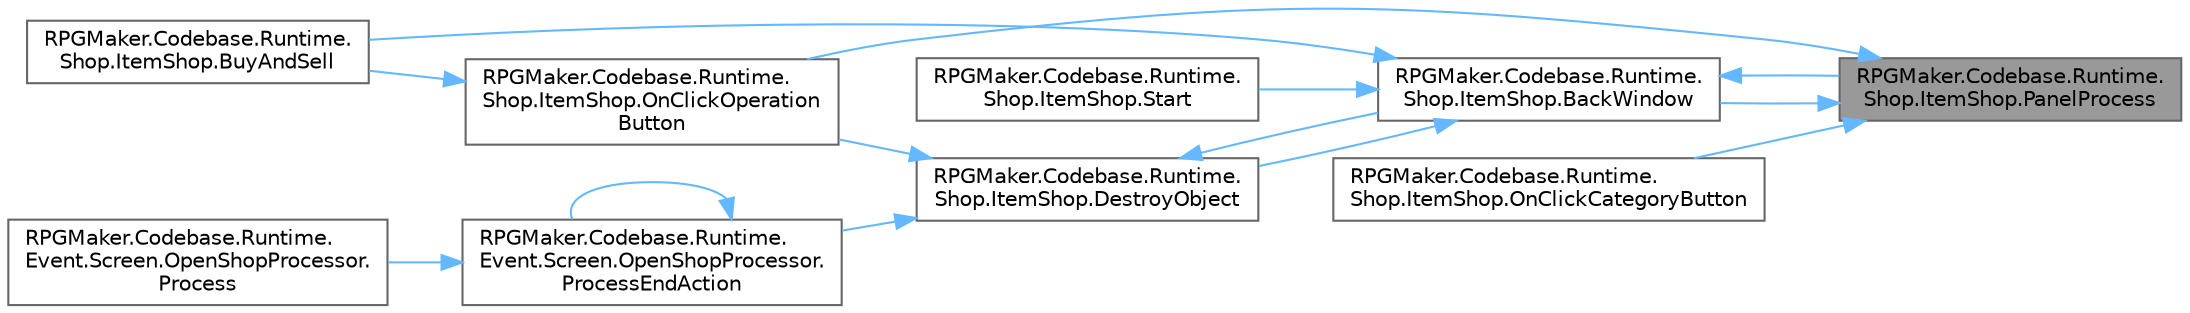 digraph "RPGMaker.Codebase.Runtime.Shop.ItemShop.PanelProcess"
{
 // LATEX_PDF_SIZE
  bgcolor="transparent";
  edge [fontname=Helvetica,fontsize=10,labelfontname=Helvetica,labelfontsize=10];
  node [fontname=Helvetica,fontsize=10,shape=box,height=0.2,width=0.4];
  rankdir="RL";
  Node1 [id="Node000001",label="RPGMaker.Codebase.Runtime.\lShop.ItemShop.PanelProcess",height=0.2,width=0.4,color="gray40", fillcolor="grey60", style="filled", fontcolor="black",tooltip=" "];
  Node1 -> Node2 [id="edge1_Node000001_Node000002",dir="back",color="steelblue1",style="solid",tooltip=" "];
  Node2 [id="Node000002",label="RPGMaker.Codebase.Runtime.\lShop.ItemShop.BackWindow",height=0.2,width=0.4,color="grey40", fillcolor="white", style="filled",URL="$d6/d5c/class_r_p_g_maker_1_1_codebase_1_1_runtime_1_1_shop_1_1_item_shop.html#abc1870a996ee5f639d19c373a693b0f0",tooltip="戻る"];
  Node2 -> Node3 [id="edge2_Node000002_Node000003",dir="back",color="steelblue1",style="solid",tooltip=" "];
  Node3 [id="Node000003",label="RPGMaker.Codebase.Runtime.\lShop.ItemShop.BuyAndSell",height=0.2,width=0.4,color="grey40", fillcolor="white", style="filled",URL="$d6/d5c/class_r_p_g_maker_1_1_codebase_1_1_runtime_1_1_shop_1_1_item_shop.html#a3d324d19c6a2a246dcc2860c09a8eec1",tooltip="確定ボタン"];
  Node2 -> Node4 [id="edge3_Node000002_Node000004",dir="back",color="steelblue1",style="solid",tooltip=" "];
  Node4 [id="Node000004",label="RPGMaker.Codebase.Runtime.\lShop.ItemShop.DestroyObject",height=0.2,width=0.4,color="grey40", fillcolor="white", style="filled",URL="$d6/d5c/class_r_p_g_maker_1_1_codebase_1_1_runtime_1_1_shop_1_1_item_shop.html#a688104998777b21000ebd18751647f22",tooltip=" "];
  Node4 -> Node2 [id="edge4_Node000004_Node000002",dir="back",color="steelblue1",style="solid",tooltip=" "];
  Node4 -> Node5 [id="edge5_Node000004_Node000005",dir="back",color="steelblue1",style="solid",tooltip=" "];
  Node5 [id="Node000005",label="RPGMaker.Codebase.Runtime.\lShop.ItemShop.OnClickOperation\lButton",height=0.2,width=0.4,color="grey40", fillcolor="white", style="filled",URL="$d6/d5c/class_r_p_g_maker_1_1_codebase_1_1_runtime_1_1_shop_1_1_item_shop.html#ad70322d3f3a7c392a08ae8bbdc4213da",tooltip="どの操作を行うかを決定するボタン押下のコールバック"];
  Node5 -> Node3 [id="edge6_Node000005_Node000003",dir="back",color="steelblue1",style="solid",tooltip=" "];
  Node4 -> Node6 [id="edge7_Node000004_Node000006",dir="back",color="steelblue1",style="solid",tooltip=" "];
  Node6 [id="Node000006",label="RPGMaker.Codebase.Runtime.\lEvent.Screen.OpenShopProcessor.\lProcessEndAction",height=0.2,width=0.4,color="grey40", fillcolor="white", style="filled",URL="$de/df4/class_r_p_g_maker_1_1_codebase_1_1_runtime_1_1_event_1_1_screen_1_1_open_shop_processor.html#a1dd32eb60309c871983f39f420863691",tooltip=" "];
  Node6 -> Node7 [id="edge8_Node000006_Node000007",dir="back",color="steelblue1",style="solid",tooltip=" "];
  Node7 [id="Node000007",label="RPGMaker.Codebase.Runtime.\lEvent.Screen.OpenShopProcessor.\lProcess",height=0.2,width=0.4,color="grey40", fillcolor="white", style="filled",URL="$de/df4/class_r_p_g_maker_1_1_codebase_1_1_runtime_1_1_event_1_1_screen_1_1_open_shop_processor.html#a74b2aff934a45b73e841f439afba7f84",tooltip="イベント実行処理"];
  Node6 -> Node6 [id="edge9_Node000006_Node000006",dir="back",color="steelblue1",style="solid",tooltip=" "];
  Node2 -> Node1 [id="edge10_Node000002_Node000001",dir="back",color="steelblue1",style="solid",tooltip=" "];
  Node2 -> Node8 [id="edge11_Node000002_Node000008",dir="back",color="steelblue1",style="solid",tooltip=" "];
  Node8 [id="Node000008",label="RPGMaker.Codebase.Runtime.\lShop.ItemShop.Start",height=0.2,width=0.4,color="grey40", fillcolor="white", style="filled",URL="$d6/d5c/class_r_p_g_maker_1_1_codebase_1_1_runtime_1_1_shop_1_1_item_shop.html#a1f31bc216f5bd6c4ba99b64695c91c41",tooltip="処理開始"];
  Node1 -> Node9 [id="edge12_Node000001_Node000009",dir="back",color="steelblue1",style="solid",tooltip=" "];
  Node9 [id="Node000009",label="RPGMaker.Codebase.Runtime.\lShop.ItemShop.OnClickCategoryButton",height=0.2,width=0.4,color="grey40", fillcolor="white", style="filled",URL="$d6/d5c/class_r_p_g_maker_1_1_codebase_1_1_runtime_1_1_shop_1_1_item_shop.html#abfdaad61bcacb74747e03e332716a76a",tooltip="どのカテゴリの装備アイテムを表示するかを決定するボタン押下のコールバック"];
  Node1 -> Node5 [id="edge13_Node000001_Node000005",dir="back",color="steelblue1",style="solid",tooltip=" "];
}

